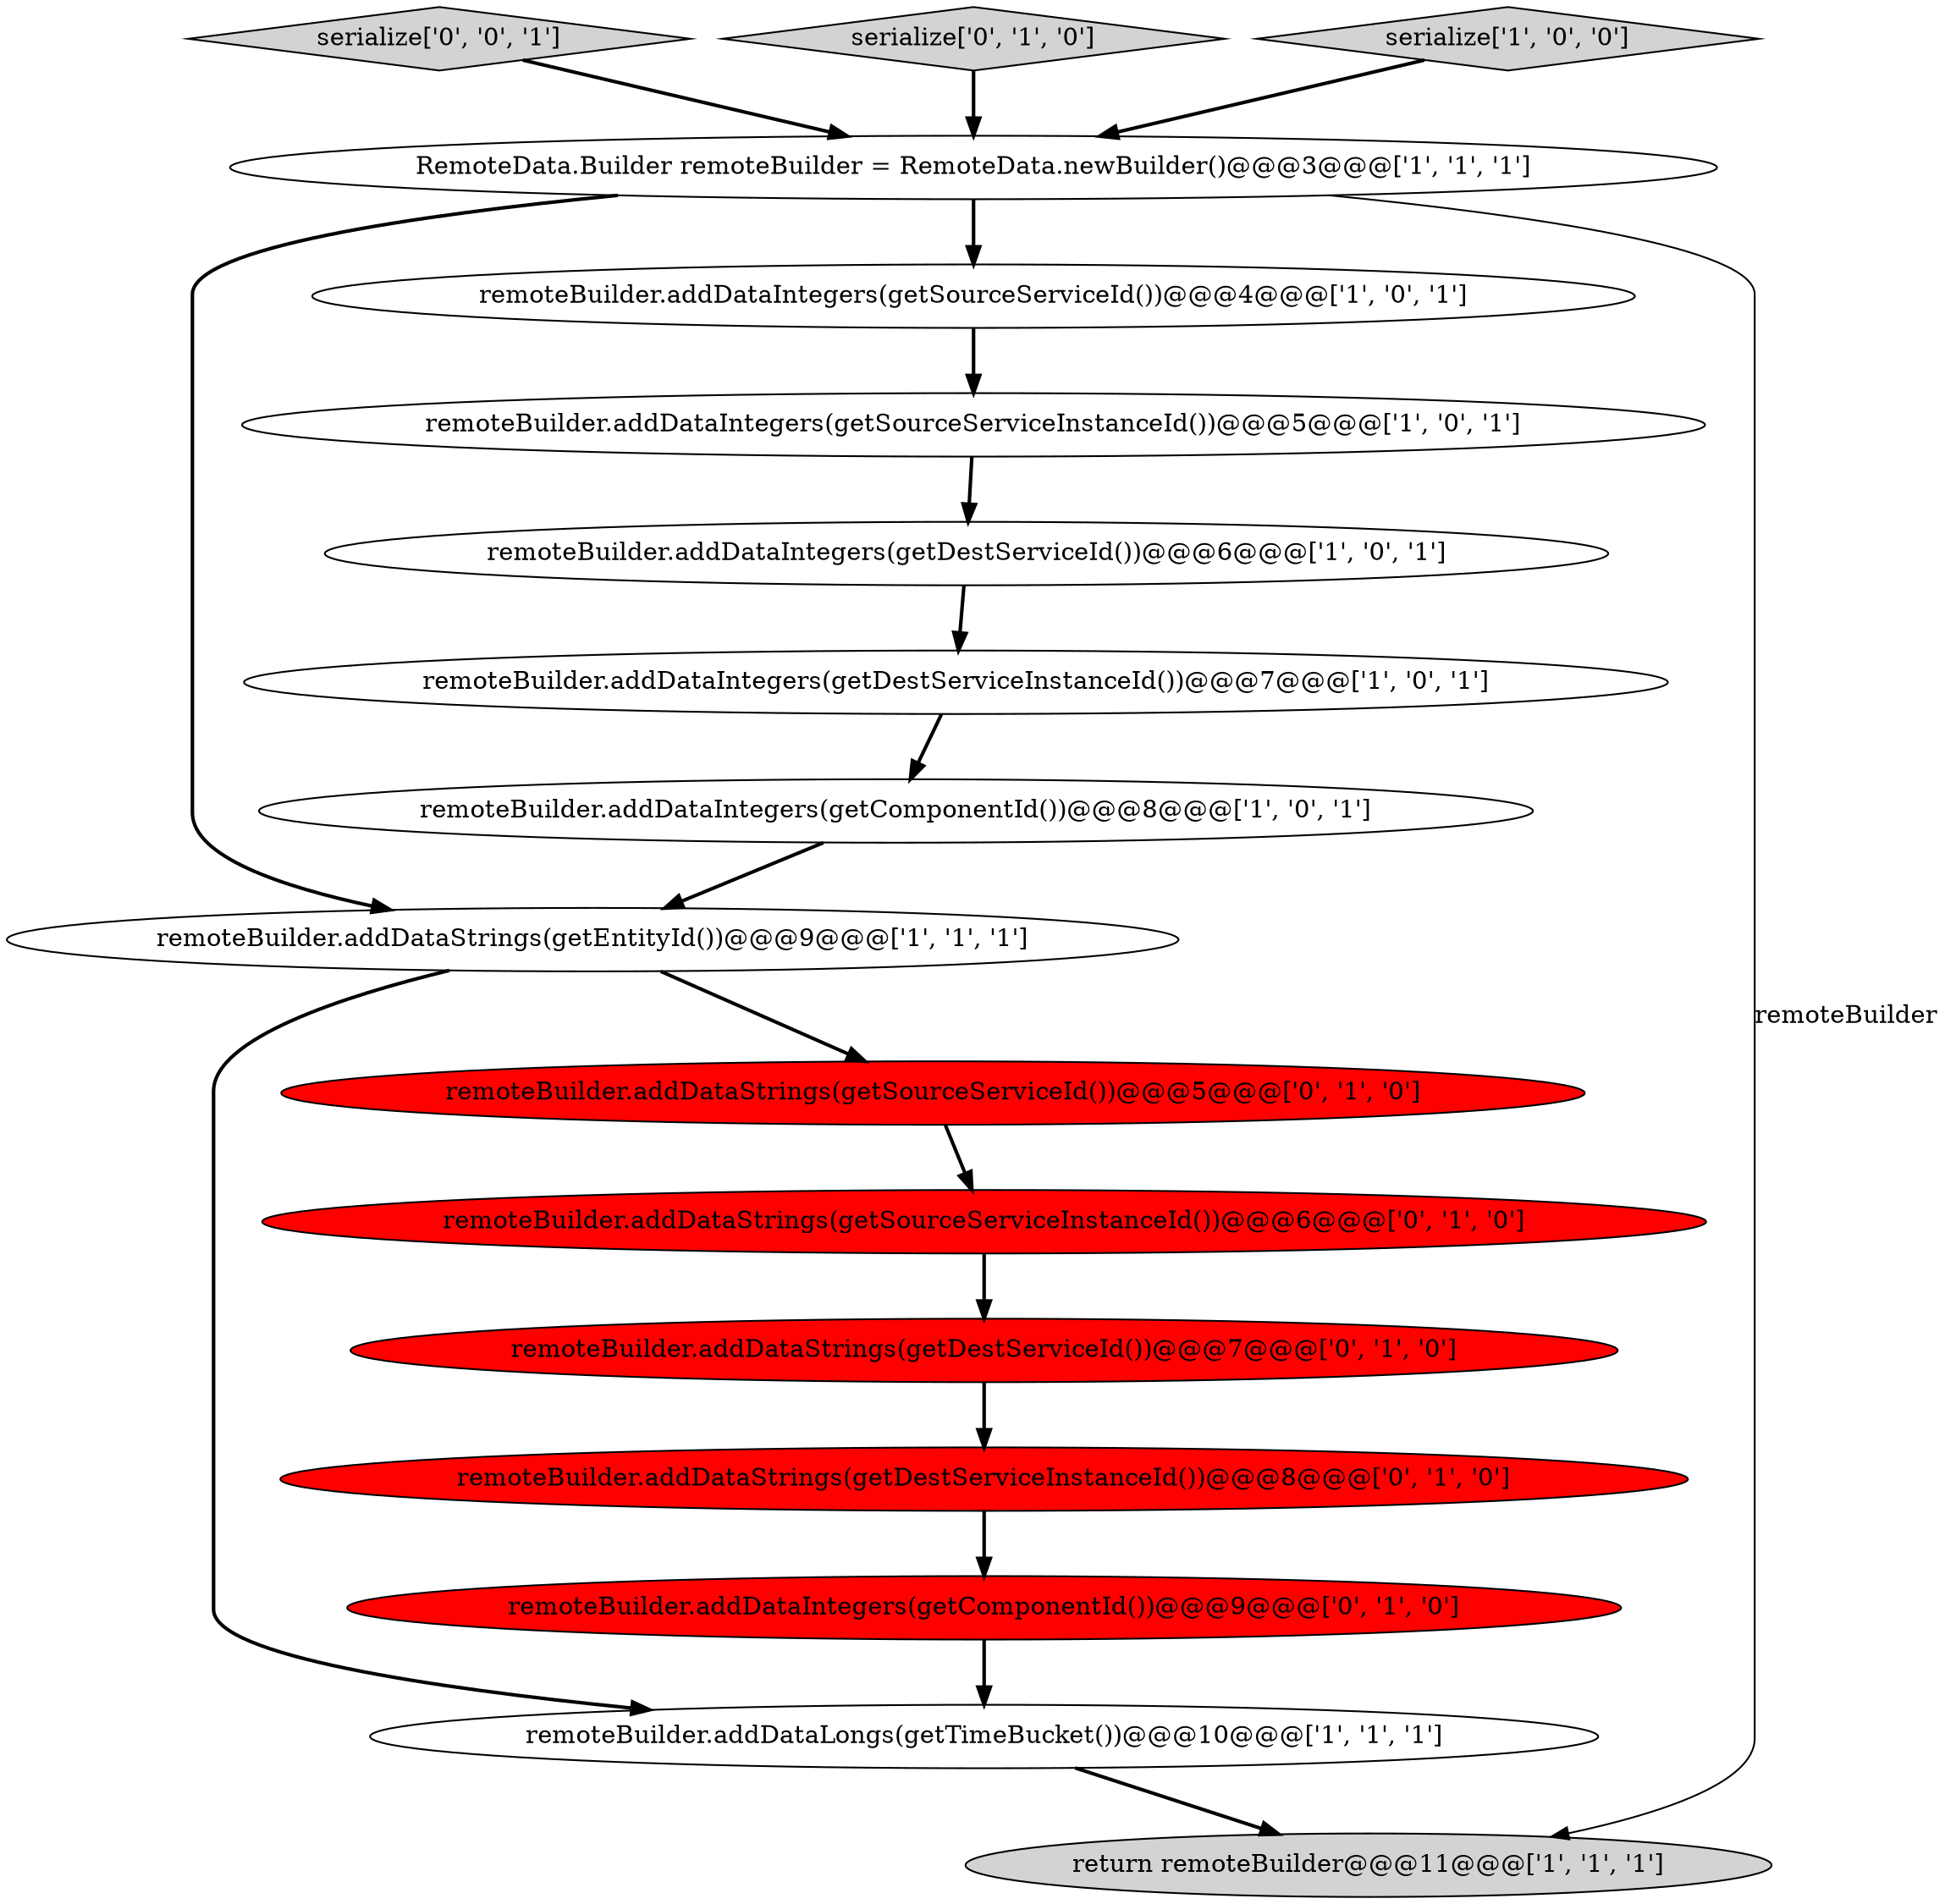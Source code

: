 digraph {
0 [style = filled, label = "remoteBuilder.addDataIntegers(getDestServiceInstanceId())@@@7@@@['1', '0', '1']", fillcolor = white, shape = ellipse image = "AAA0AAABBB1BBB"];
16 [style = filled, label = "serialize['0', '0', '1']", fillcolor = lightgray, shape = diamond image = "AAA0AAABBB3BBB"];
1 [style = filled, label = "RemoteData.Builder remoteBuilder = RemoteData.newBuilder()@@@3@@@['1', '1', '1']", fillcolor = white, shape = ellipse image = "AAA0AAABBB1BBB"];
4 [style = filled, label = "remoteBuilder.addDataIntegers(getSourceServiceInstanceId())@@@5@@@['1', '0', '1']", fillcolor = white, shape = ellipse image = "AAA0AAABBB1BBB"];
8 [style = filled, label = "remoteBuilder.addDataStrings(getEntityId())@@@9@@@['1', '1', '1']", fillcolor = white, shape = ellipse image = "AAA0AAABBB1BBB"];
13 [style = filled, label = "remoteBuilder.addDataStrings(getDestServiceId())@@@7@@@['0', '1', '0']", fillcolor = red, shape = ellipse image = "AAA1AAABBB2BBB"];
5 [style = filled, label = "return remoteBuilder@@@11@@@['1', '1', '1']", fillcolor = lightgray, shape = ellipse image = "AAA0AAABBB1BBB"];
11 [style = filled, label = "serialize['0', '1', '0']", fillcolor = lightgray, shape = diamond image = "AAA0AAABBB2BBB"];
3 [style = filled, label = "remoteBuilder.addDataIntegers(getDestServiceId())@@@6@@@['1', '0', '1']", fillcolor = white, shape = ellipse image = "AAA0AAABBB1BBB"];
12 [style = filled, label = "remoteBuilder.addDataStrings(getSourceServiceInstanceId())@@@6@@@['0', '1', '0']", fillcolor = red, shape = ellipse image = "AAA1AAABBB2BBB"];
9 [style = filled, label = "remoteBuilder.addDataLongs(getTimeBucket())@@@10@@@['1', '1', '1']", fillcolor = white, shape = ellipse image = "AAA0AAABBB1BBB"];
6 [style = filled, label = "serialize['1', '0', '0']", fillcolor = lightgray, shape = diamond image = "AAA0AAABBB1BBB"];
10 [style = filled, label = "remoteBuilder.addDataStrings(getDestServiceInstanceId())@@@8@@@['0', '1', '0']", fillcolor = red, shape = ellipse image = "AAA1AAABBB2BBB"];
15 [style = filled, label = "remoteBuilder.addDataStrings(getSourceServiceId())@@@5@@@['0', '1', '0']", fillcolor = red, shape = ellipse image = "AAA1AAABBB2BBB"];
2 [style = filled, label = "remoteBuilder.addDataIntegers(getSourceServiceId())@@@4@@@['1', '0', '1']", fillcolor = white, shape = ellipse image = "AAA0AAABBB1BBB"];
14 [style = filled, label = "remoteBuilder.addDataIntegers(getComponentId())@@@9@@@['0', '1', '0']", fillcolor = red, shape = ellipse image = "AAA1AAABBB2BBB"];
7 [style = filled, label = "remoteBuilder.addDataIntegers(getComponentId())@@@8@@@['1', '0', '1']", fillcolor = white, shape = ellipse image = "AAA0AAABBB1BBB"];
8->9 [style = bold, label=""];
9->5 [style = bold, label=""];
13->10 [style = bold, label=""];
6->1 [style = bold, label=""];
4->3 [style = bold, label=""];
12->13 [style = bold, label=""];
14->9 [style = bold, label=""];
1->2 [style = bold, label=""];
15->12 [style = bold, label=""];
1->8 [style = bold, label=""];
8->15 [style = bold, label=""];
16->1 [style = bold, label=""];
7->8 [style = bold, label=""];
10->14 [style = bold, label=""];
2->4 [style = bold, label=""];
11->1 [style = bold, label=""];
1->5 [style = solid, label="remoteBuilder"];
3->0 [style = bold, label=""];
0->7 [style = bold, label=""];
}
